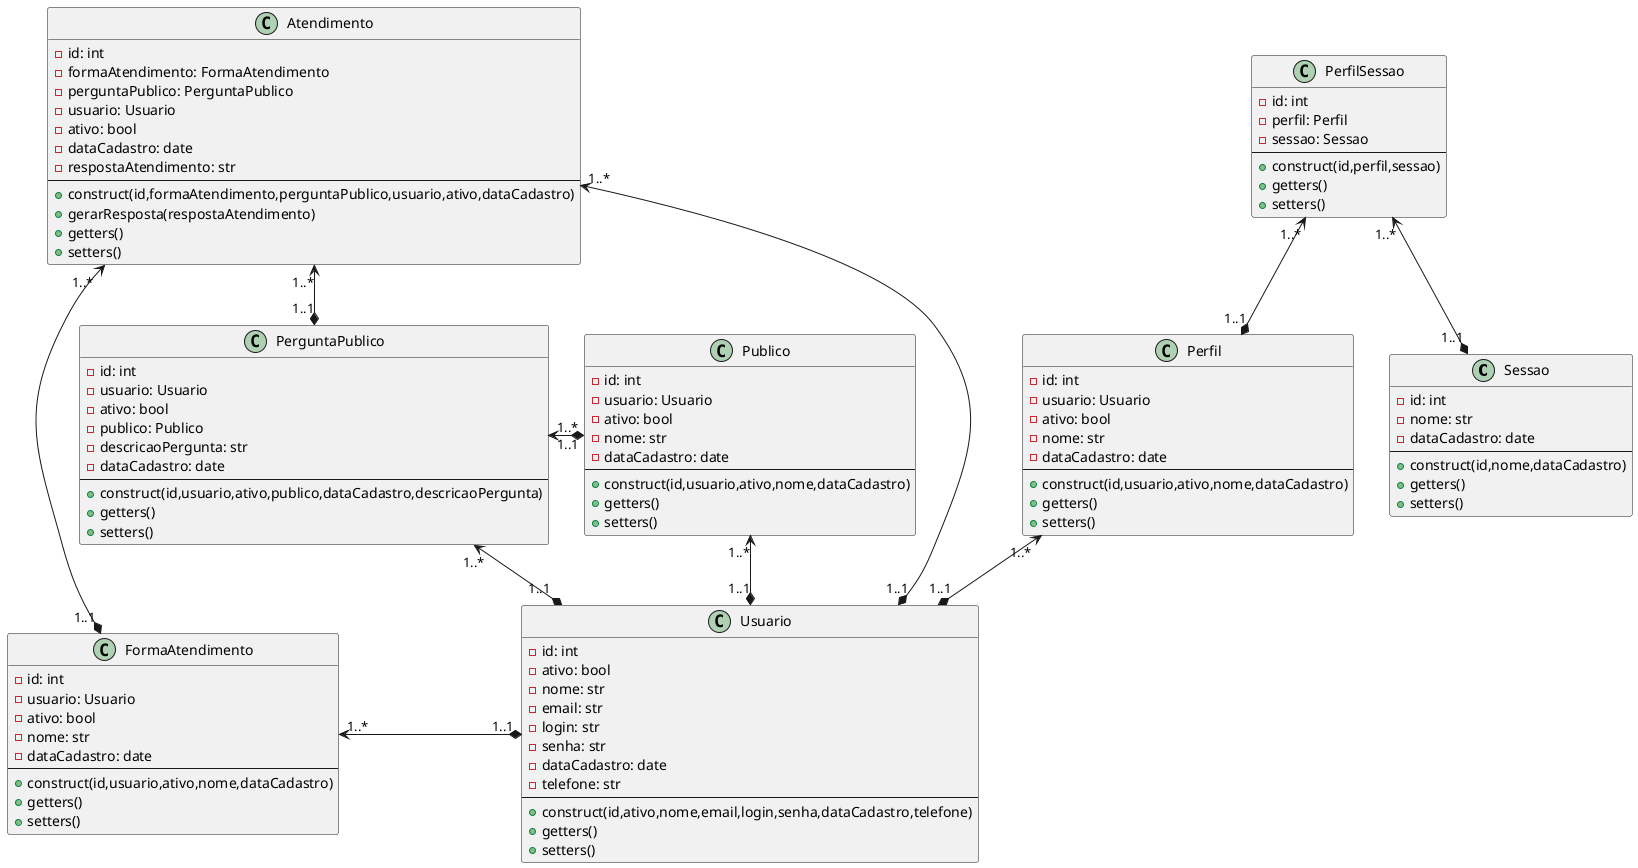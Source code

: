 @startuml Diagrama da classes Dois 

class Sessao {
    -id: int
    -nome: str
    -dataCadastro: date
    --
    +construct(id,nome,dataCadastro)
    +getters()
    +setters()
}

class Usuario {
    -id: int
    -ativo: bool 
    -nome: str
    -email: str
    -login: str
    -senha: str
    -dataCadastro: date
    -telefone: str
    --
    +construct(id,ativo,nome,email,login,senha,dataCadastro,telefone)
    +getters()
    +setters()
}

class Perfil {
    -id: int
    -usuario: Usuario
    -ativo: bool
    -nome: str
    -dataCadastro: date
    --
    +construct(id,usuario,ativo,nome,dataCadastro)
    +getters()
    +setters()
}

class PerfilSessao {
    -id: int
    -perfil: Perfil
    -sessao: Sessao
    --
    +construct(id,perfil,sessao)
    +getters()
    +setters()
}

class FormaAtendimento {
    -id: int
    -usuario: Usuario
    -ativo: bool
    -nome: str
    -dataCadastro: date
    --
    +construct(id,usuario,ativo,nome,dataCadastro)
    +getters()
    +setters()
}

class Publico {
    -id: int
    -usuario: Usuario
    -ativo: bool
    -nome: str
    -dataCadastro: date
    --
    +construct(id,usuario,ativo,nome,dataCadastro)
    +getters()
    +setters()
}

class PerguntaPublico {
    -id: int
    -usuario: Usuario
    -ativo: bool
    -publico: Publico
    -descricaoPergunta: str
    -dataCadastro: date
    --
    +construct(id,usuario,ativo,publico,dataCadastro,descricaoPergunta)
    +getters()
    +setters()
}

class Atendimento {
    -id: int
    -formaAtendimento: FormaAtendimento
    -perguntaPublico: PerguntaPublico
    -usuario: Usuario
    -ativo: bool
    -dataCadastro: date
    -respostaAtendimento: str
    --
    +construct(id,formaAtendimento,perguntaPublico,usuario,ativo,dataCadastro)
    +gerarResposta(respostaAtendimento)
    +getters()
    +setters()
}

Sessao "1..1" *-up-> "1..*"  PerfilSessao
Perfil "1..1" *-up-> "1..*" PerfilSessao
Perfil "1..*" <--* "1..1" Usuario
Usuario "1..1" *-left-> "1..*" FormaAtendimento
Publico "1..1" *-left-> "1..*" PerguntaPublico
Publico "1..*" <--* "1..1" Usuario
Usuario "1..1" *--> "1..*" PerguntaPublico
Atendimento "1..*" <--* "1..1" FormaAtendimento
Atendimento "1..*" <--* "1..1" PerguntaPublico
Atendimento "1..*" <--* "1..1" Usuario
@enduml